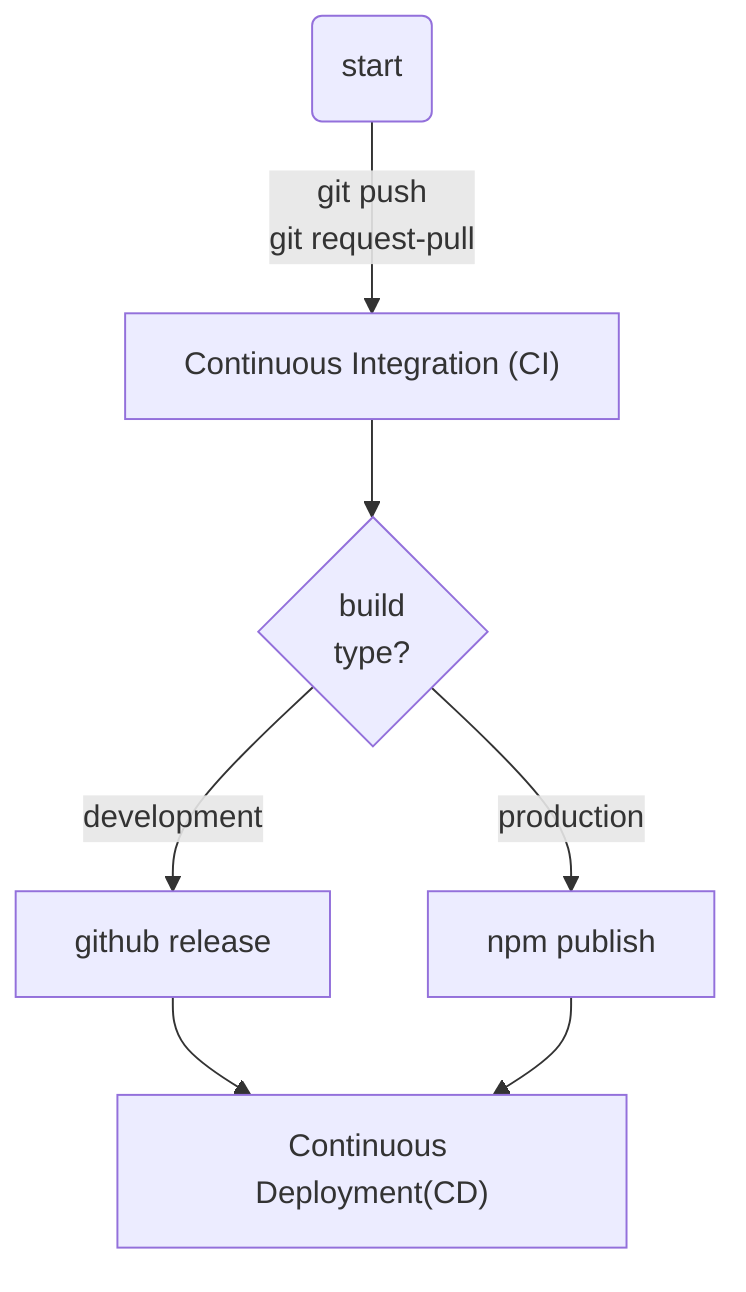 flowchart TD
  A(start) --> |git push <br>git request-pull|B["Continuous Integration (CI)"]
  B --> C{build<br>type?}
  C --> |development|D[github release]
  C --> |production|E[npm publish]
  F["Continuous Deployment(CD)"]
  D --> F
  E --> F